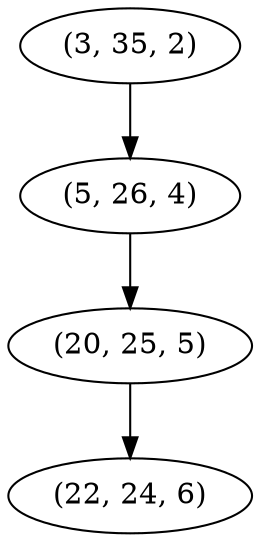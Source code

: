 digraph tree {
    "(3, 35, 2)";
    "(5, 26, 4)";
    "(20, 25, 5)";
    "(22, 24, 6)";
    "(3, 35, 2)" -> "(5, 26, 4)";
    "(5, 26, 4)" -> "(20, 25, 5)";
    "(20, 25, 5)" -> "(22, 24, 6)";
}
